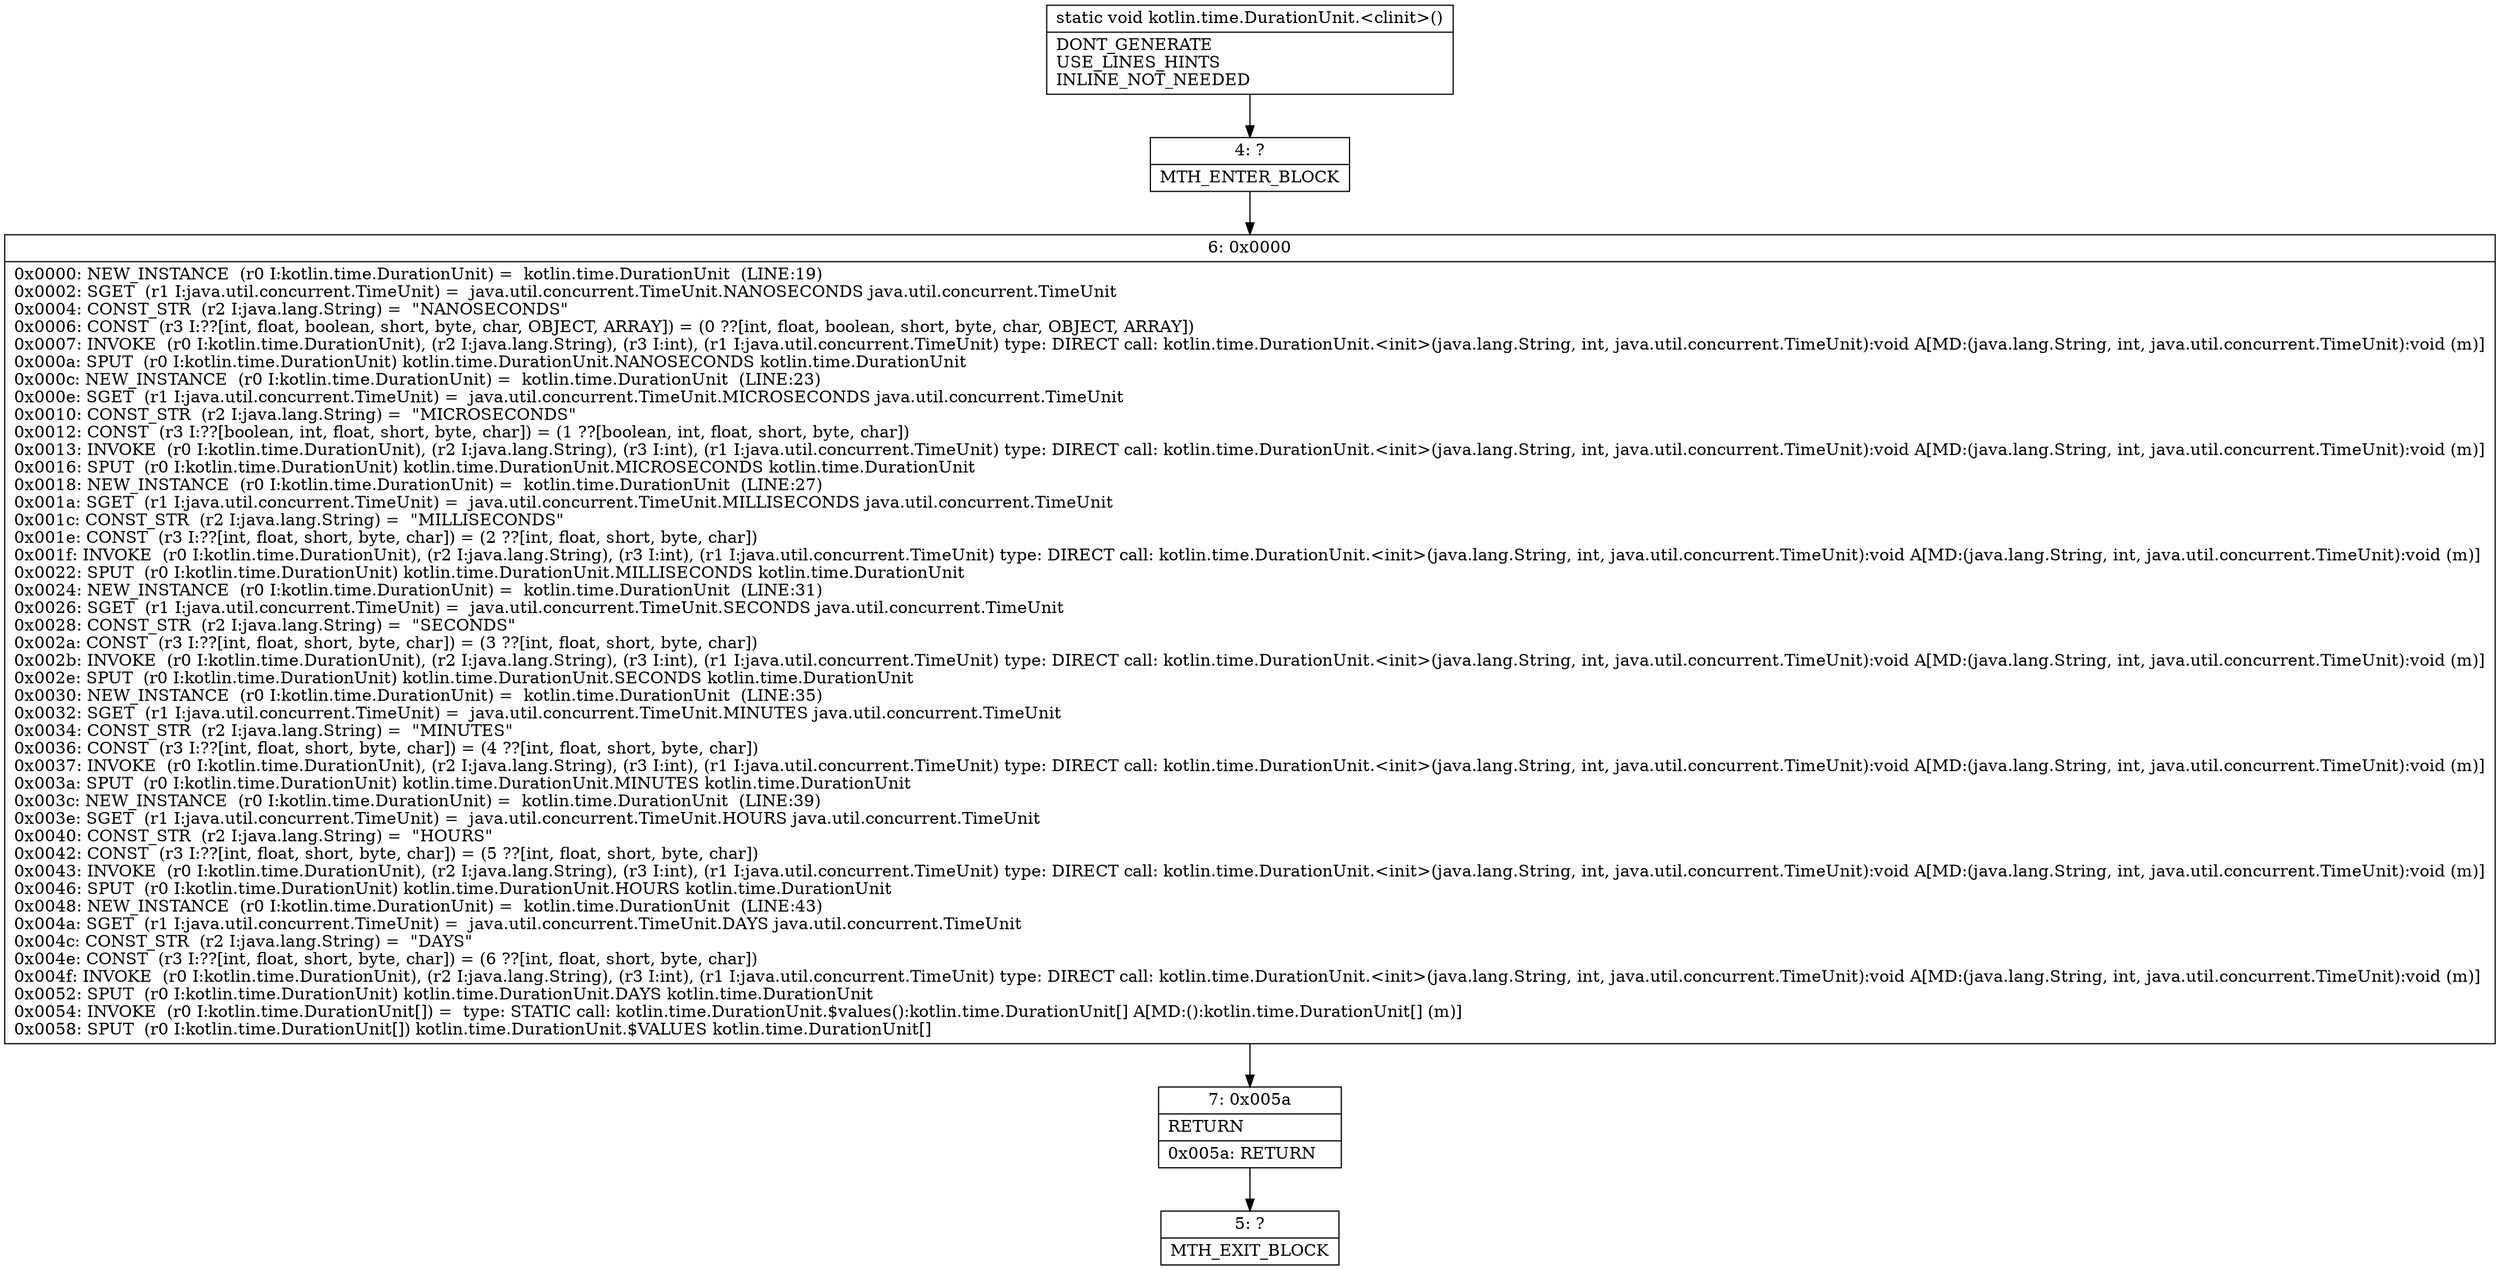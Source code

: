 digraph "CFG forkotlin.time.DurationUnit.\<clinit\>()V" {
Node_4 [shape=record,label="{4\:\ ?|MTH_ENTER_BLOCK\l}"];
Node_6 [shape=record,label="{6\:\ 0x0000|0x0000: NEW_INSTANCE  (r0 I:kotlin.time.DurationUnit) =  kotlin.time.DurationUnit  (LINE:19)\l0x0002: SGET  (r1 I:java.util.concurrent.TimeUnit) =  java.util.concurrent.TimeUnit.NANOSECONDS java.util.concurrent.TimeUnit \l0x0004: CONST_STR  (r2 I:java.lang.String) =  \"NANOSECONDS\" \l0x0006: CONST  (r3 I:??[int, float, boolean, short, byte, char, OBJECT, ARRAY]) = (0 ??[int, float, boolean, short, byte, char, OBJECT, ARRAY]) \l0x0007: INVOKE  (r0 I:kotlin.time.DurationUnit), (r2 I:java.lang.String), (r3 I:int), (r1 I:java.util.concurrent.TimeUnit) type: DIRECT call: kotlin.time.DurationUnit.\<init\>(java.lang.String, int, java.util.concurrent.TimeUnit):void A[MD:(java.lang.String, int, java.util.concurrent.TimeUnit):void (m)]\l0x000a: SPUT  (r0 I:kotlin.time.DurationUnit) kotlin.time.DurationUnit.NANOSECONDS kotlin.time.DurationUnit \l0x000c: NEW_INSTANCE  (r0 I:kotlin.time.DurationUnit) =  kotlin.time.DurationUnit  (LINE:23)\l0x000e: SGET  (r1 I:java.util.concurrent.TimeUnit) =  java.util.concurrent.TimeUnit.MICROSECONDS java.util.concurrent.TimeUnit \l0x0010: CONST_STR  (r2 I:java.lang.String) =  \"MICROSECONDS\" \l0x0012: CONST  (r3 I:??[boolean, int, float, short, byte, char]) = (1 ??[boolean, int, float, short, byte, char]) \l0x0013: INVOKE  (r0 I:kotlin.time.DurationUnit), (r2 I:java.lang.String), (r3 I:int), (r1 I:java.util.concurrent.TimeUnit) type: DIRECT call: kotlin.time.DurationUnit.\<init\>(java.lang.String, int, java.util.concurrent.TimeUnit):void A[MD:(java.lang.String, int, java.util.concurrent.TimeUnit):void (m)]\l0x0016: SPUT  (r0 I:kotlin.time.DurationUnit) kotlin.time.DurationUnit.MICROSECONDS kotlin.time.DurationUnit \l0x0018: NEW_INSTANCE  (r0 I:kotlin.time.DurationUnit) =  kotlin.time.DurationUnit  (LINE:27)\l0x001a: SGET  (r1 I:java.util.concurrent.TimeUnit) =  java.util.concurrent.TimeUnit.MILLISECONDS java.util.concurrent.TimeUnit \l0x001c: CONST_STR  (r2 I:java.lang.String) =  \"MILLISECONDS\" \l0x001e: CONST  (r3 I:??[int, float, short, byte, char]) = (2 ??[int, float, short, byte, char]) \l0x001f: INVOKE  (r0 I:kotlin.time.DurationUnit), (r2 I:java.lang.String), (r3 I:int), (r1 I:java.util.concurrent.TimeUnit) type: DIRECT call: kotlin.time.DurationUnit.\<init\>(java.lang.String, int, java.util.concurrent.TimeUnit):void A[MD:(java.lang.String, int, java.util.concurrent.TimeUnit):void (m)]\l0x0022: SPUT  (r0 I:kotlin.time.DurationUnit) kotlin.time.DurationUnit.MILLISECONDS kotlin.time.DurationUnit \l0x0024: NEW_INSTANCE  (r0 I:kotlin.time.DurationUnit) =  kotlin.time.DurationUnit  (LINE:31)\l0x0026: SGET  (r1 I:java.util.concurrent.TimeUnit) =  java.util.concurrent.TimeUnit.SECONDS java.util.concurrent.TimeUnit \l0x0028: CONST_STR  (r2 I:java.lang.String) =  \"SECONDS\" \l0x002a: CONST  (r3 I:??[int, float, short, byte, char]) = (3 ??[int, float, short, byte, char]) \l0x002b: INVOKE  (r0 I:kotlin.time.DurationUnit), (r2 I:java.lang.String), (r3 I:int), (r1 I:java.util.concurrent.TimeUnit) type: DIRECT call: kotlin.time.DurationUnit.\<init\>(java.lang.String, int, java.util.concurrent.TimeUnit):void A[MD:(java.lang.String, int, java.util.concurrent.TimeUnit):void (m)]\l0x002e: SPUT  (r0 I:kotlin.time.DurationUnit) kotlin.time.DurationUnit.SECONDS kotlin.time.DurationUnit \l0x0030: NEW_INSTANCE  (r0 I:kotlin.time.DurationUnit) =  kotlin.time.DurationUnit  (LINE:35)\l0x0032: SGET  (r1 I:java.util.concurrent.TimeUnit) =  java.util.concurrent.TimeUnit.MINUTES java.util.concurrent.TimeUnit \l0x0034: CONST_STR  (r2 I:java.lang.String) =  \"MINUTES\" \l0x0036: CONST  (r3 I:??[int, float, short, byte, char]) = (4 ??[int, float, short, byte, char]) \l0x0037: INVOKE  (r0 I:kotlin.time.DurationUnit), (r2 I:java.lang.String), (r3 I:int), (r1 I:java.util.concurrent.TimeUnit) type: DIRECT call: kotlin.time.DurationUnit.\<init\>(java.lang.String, int, java.util.concurrent.TimeUnit):void A[MD:(java.lang.String, int, java.util.concurrent.TimeUnit):void (m)]\l0x003a: SPUT  (r0 I:kotlin.time.DurationUnit) kotlin.time.DurationUnit.MINUTES kotlin.time.DurationUnit \l0x003c: NEW_INSTANCE  (r0 I:kotlin.time.DurationUnit) =  kotlin.time.DurationUnit  (LINE:39)\l0x003e: SGET  (r1 I:java.util.concurrent.TimeUnit) =  java.util.concurrent.TimeUnit.HOURS java.util.concurrent.TimeUnit \l0x0040: CONST_STR  (r2 I:java.lang.String) =  \"HOURS\" \l0x0042: CONST  (r3 I:??[int, float, short, byte, char]) = (5 ??[int, float, short, byte, char]) \l0x0043: INVOKE  (r0 I:kotlin.time.DurationUnit), (r2 I:java.lang.String), (r3 I:int), (r1 I:java.util.concurrent.TimeUnit) type: DIRECT call: kotlin.time.DurationUnit.\<init\>(java.lang.String, int, java.util.concurrent.TimeUnit):void A[MD:(java.lang.String, int, java.util.concurrent.TimeUnit):void (m)]\l0x0046: SPUT  (r0 I:kotlin.time.DurationUnit) kotlin.time.DurationUnit.HOURS kotlin.time.DurationUnit \l0x0048: NEW_INSTANCE  (r0 I:kotlin.time.DurationUnit) =  kotlin.time.DurationUnit  (LINE:43)\l0x004a: SGET  (r1 I:java.util.concurrent.TimeUnit) =  java.util.concurrent.TimeUnit.DAYS java.util.concurrent.TimeUnit \l0x004c: CONST_STR  (r2 I:java.lang.String) =  \"DAYS\" \l0x004e: CONST  (r3 I:??[int, float, short, byte, char]) = (6 ??[int, float, short, byte, char]) \l0x004f: INVOKE  (r0 I:kotlin.time.DurationUnit), (r2 I:java.lang.String), (r3 I:int), (r1 I:java.util.concurrent.TimeUnit) type: DIRECT call: kotlin.time.DurationUnit.\<init\>(java.lang.String, int, java.util.concurrent.TimeUnit):void A[MD:(java.lang.String, int, java.util.concurrent.TimeUnit):void (m)]\l0x0052: SPUT  (r0 I:kotlin.time.DurationUnit) kotlin.time.DurationUnit.DAYS kotlin.time.DurationUnit \l0x0054: INVOKE  (r0 I:kotlin.time.DurationUnit[]) =  type: STATIC call: kotlin.time.DurationUnit.$values():kotlin.time.DurationUnit[] A[MD:():kotlin.time.DurationUnit[] (m)]\l0x0058: SPUT  (r0 I:kotlin.time.DurationUnit[]) kotlin.time.DurationUnit.$VALUES kotlin.time.DurationUnit[] \l}"];
Node_7 [shape=record,label="{7\:\ 0x005a|RETURN\l|0x005a: RETURN   \l}"];
Node_5 [shape=record,label="{5\:\ ?|MTH_EXIT_BLOCK\l}"];
MethodNode[shape=record,label="{static void kotlin.time.DurationUnit.\<clinit\>()  | DONT_GENERATE\lUSE_LINES_HINTS\lINLINE_NOT_NEEDED\l}"];
MethodNode -> Node_4;Node_4 -> Node_6;
Node_6 -> Node_7;
Node_7 -> Node_5;
}

